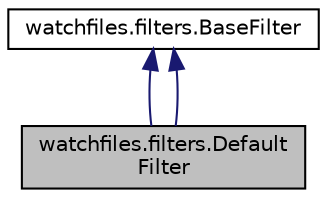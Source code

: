 digraph "watchfiles.filters.DefaultFilter"
{
 // LATEX_PDF_SIZE
  edge [fontname="Helvetica",fontsize="10",labelfontname="Helvetica",labelfontsize="10"];
  node [fontname="Helvetica",fontsize="10",shape=record];
  Node1 [label="watchfiles.filters.Default\lFilter",height=0.2,width=0.4,color="black", fillcolor="grey75", style="filled", fontcolor="black",tooltip=" "];
  Node2 -> Node1 [dir="back",color="midnightblue",fontsize="10",style="solid",fontname="Helvetica"];
  Node2 [label="watchfiles.filters.BaseFilter",height=0.2,width=0.4,color="black", fillcolor="white", style="filled",URL="$classwatchfiles_1_1filters_1_1BaseFilter.html",tooltip=" "];
  Node2 -> Node1 [dir="back",color="midnightblue",fontsize="10",style="solid",fontname="Helvetica"];
}
